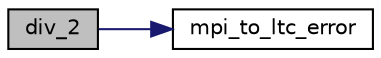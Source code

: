 digraph "div_2"
{
 // LATEX_PDF_SIZE
  edge [fontname="Helvetica",fontsize="10",labelfontname="Helvetica",labelfontsize="10"];
  node [fontname="Helvetica",fontsize="10",shape=record];
  rankdir="LR";
  Node24 [label="div_2",height=0.2,width=0.4,color="black", fillcolor="grey75", style="filled", fontcolor="black",tooltip=" "];
  Node24 -> Node25 [color="midnightblue",fontsize="10",style="solid",fontname="Helvetica"];
  Node25 [label="mpi_to_ltc_error",height=0.2,width=0.4,color="black", fillcolor="white", style="filled",URL="$ltm__desc_8c.html#abc21dd3358332c6bcdd2ec873ab5c5a6",tooltip="Convert a MPI error to a LTC error (Possibly the most powerful function ever! Oh wait...."];
}
